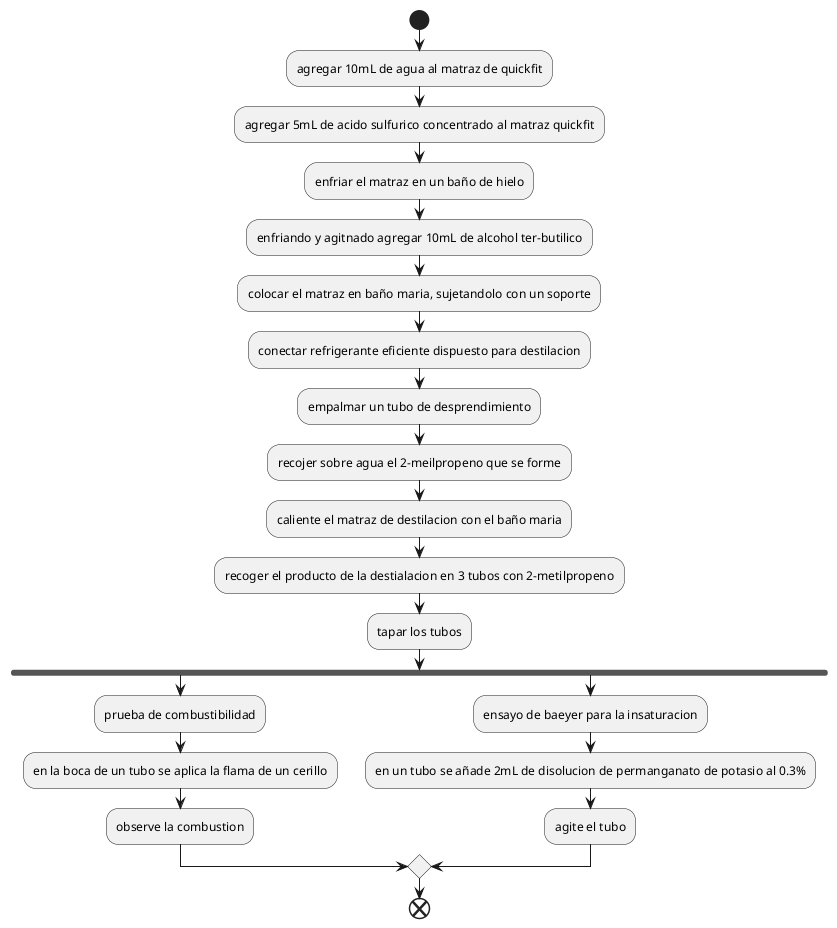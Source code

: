@startuml

skinparam linetype ortho
start

:agregar 10mL de agua al matraz de quickfit;
:agregar 5mL de acido sulfurico concentrado al matraz quickfit;

:enfriar el matraz en un baño de hielo;

:enfriando y agitnado agregar 10mL de alcohol ter-butilico;

:colocar el matraz en baño maria, sujetandolo con un soporte;

:conectar refrigerante eficiente dispuesto para destilacion;

:empalmar un tubo de desprendimiento;

:recojer sobre agua el 2-meilpropeno que se forme;

:caliente el matraz de destilacion con el baño maria;

:recoger el producto de la destialacion en 3 tubos con 2-metilpropeno;

:tapar los tubos;

fork
	:prueba de combustibilidad;
	:en la boca de un tubo se aplica la flama de un cerillo;
	:observe la combustion;
fork again
	:ensayo de baeyer para la insaturacion;
	:en un tubo se añade 2mL de disolucion de permanganato de potasio al 0.3%;
	:agite el tubo;
end merge

end

@enduml
